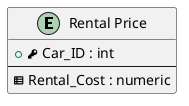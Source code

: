 @startuml
entity "Rental Price" as rentalPrice
{
  + <&key> Car_ID : int
  --
  <&spreadsheet> Rental_Cost : numeric
}
@enduml